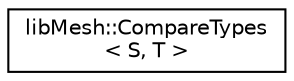 digraph "类继承关系图"
{
 // INTERACTIVE_SVG=YES
  edge [fontname="Helvetica",fontsize="10",labelfontname="Helvetica",labelfontsize="10"];
  node [fontname="Helvetica",fontsize="10",shape=record];
  rankdir="LR";
  Node1 [label="libMesh::CompareTypes\l\< S, T \>",height=0.2,width=0.4,color="black", fillcolor="white", style="filled",URL="$structlibMesh_1_1CompareTypes.html"];
}
